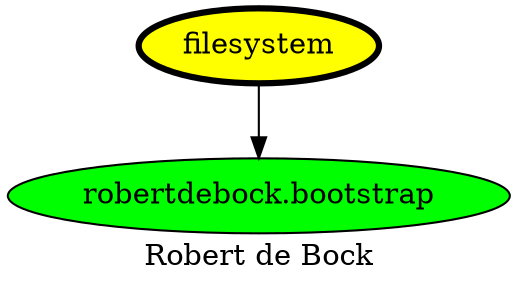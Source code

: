 digraph PhiloDilemma {
  label = "Robert de Bock" ;
  overlap=false
  {
    "filesystem" [fillcolor=yellow style=filled penwidth=3]
    "robertdebock.bootstrap" [fillcolor=green style=filled]
  }
  "filesystem" -> "robertdebock.bootstrap"
}
